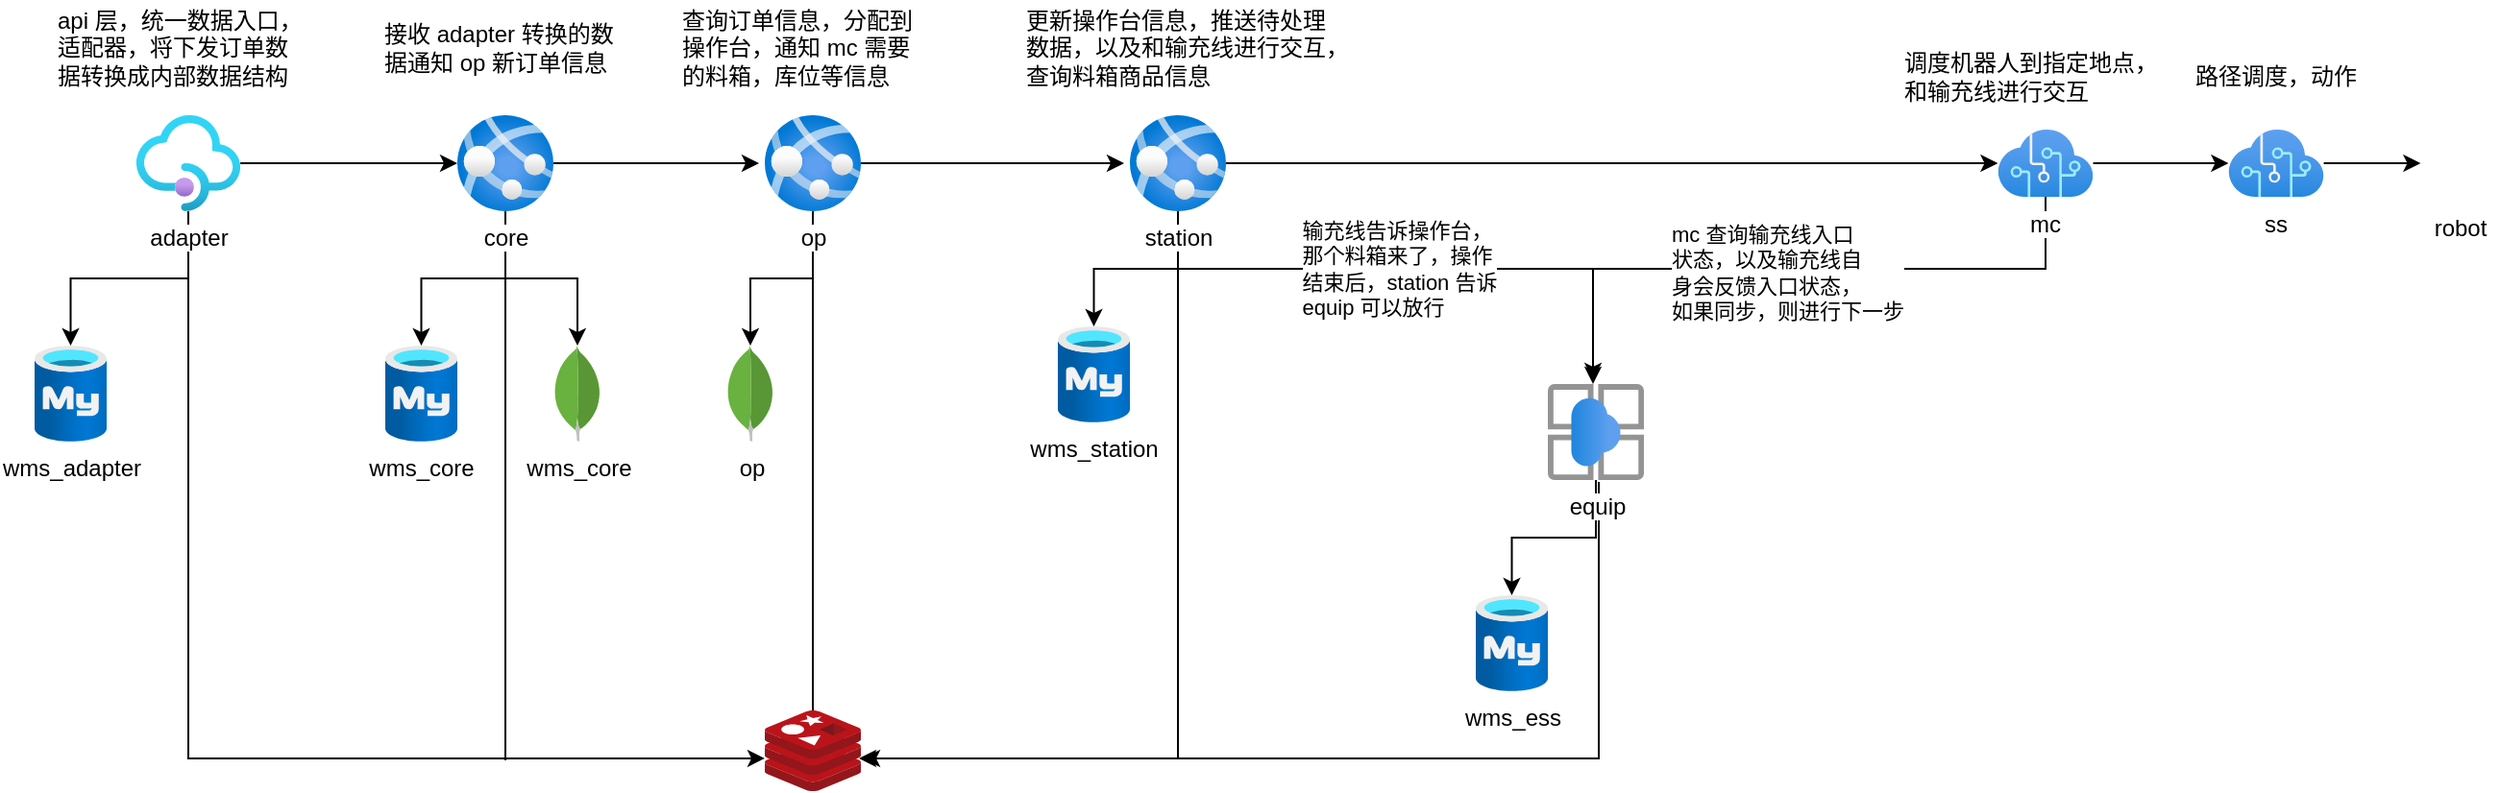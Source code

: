 <mxfile version="14.4.3" type="github">
  <diagram id="qsA4LFFCEY-i6ZN9s8wt" name="Page-1">
    <mxGraphModel dx="2192" dy="802" grid="1" gridSize="10" guides="1" tooltips="1" connect="1" arrows="1" fold="1" page="1" pageScale="1" pageWidth="827" pageHeight="1169" math="0" shadow="0">
      <root>
        <mxCell id="0" />
        <mxCell id="1" parent="0" />
        <mxCell id="cQgMK63ZiCmz1B0YtC4z-6" style="edgeStyle=orthogonalEdgeStyle;rounded=0;orthogonalLoop=1;jettySize=auto;html=1;exitX=0.5;exitY=1;exitDx=0;exitDy=0;exitPerimeter=0;" edge="1" parent="1" source="cQgMK63ZiCmz1B0YtC4z-3" target="cQgMK63ZiCmz1B0YtC4z-12">
          <mxGeometry relative="1" as="geometry">
            <mxPoint x="-479" y="700" as="targetPoint" />
          </mxGeometry>
        </mxCell>
        <mxCell id="cQgMK63ZiCmz1B0YtC4z-18" style="edgeStyle=orthogonalEdgeStyle;rounded=0;orthogonalLoop=1;jettySize=auto;html=1;entryX=0;entryY=0.5;entryDx=0;entryDy=0;entryPerimeter=0;" edge="1" parent="1" source="cQgMK63ZiCmz1B0YtC4z-3" target="cQgMK63ZiCmz1B0YtC4z-14">
          <mxGeometry relative="1" as="geometry" />
        </mxCell>
        <mxCell id="cQgMK63ZiCmz1B0YtC4z-32" style="edgeStyle=orthogonalEdgeStyle;rounded=0;orthogonalLoop=1;jettySize=auto;html=1;entryX=0;entryY=0.595;entryDx=0;entryDy=0;entryPerimeter=0;" edge="1" parent="1" source="cQgMK63ZiCmz1B0YtC4z-3" target="cQgMK63ZiCmz1B0YtC4z-29">
          <mxGeometry relative="1" as="geometry">
            <mxPoint x="-480.005" y="860" as="targetPoint" />
            <Array as="points">
              <mxPoint x="-480" y="905" />
            </Array>
          </mxGeometry>
        </mxCell>
        <mxCell id="cQgMK63ZiCmz1B0YtC4z-3" value="adapter" style="aspect=fixed;html=1;points=[];align=center;image;fontSize=12;image=img/lib/azure2/app_services/API_Management_Services.svg;strokeWidth=2;" vertex="1" parent="1">
          <mxGeometry x="-507.09" y="570" width="54.17" height="50" as="geometry" />
        </mxCell>
        <mxCell id="cQgMK63ZiCmz1B0YtC4z-9" value="api&amp;nbsp;层，统一数据入口，&lt;br&gt;适配器，将下发订单数&lt;br&gt;据转换成内部数据结构" style="text;html=1;align=left;verticalAlign=middle;resizable=0;points=[];autosize=1;" vertex="1" parent="1">
          <mxGeometry x="-550" y="510" width="140" height="50" as="geometry" />
        </mxCell>
        <mxCell id="cQgMK63ZiCmz1B0YtC4z-12" value="wms_adapter" style="aspect=fixed;html=1;points=[];align=center;image;fontSize=12;image=img/lib/azure2/databases/Azure_Database_MySQL_Server.svg;strokeWidth=2;" vertex="1" parent="1">
          <mxGeometry x="-560" y="690" width="37.5" height="50" as="geometry" />
        </mxCell>
        <mxCell id="cQgMK63ZiCmz1B0YtC4z-21" style="edgeStyle=orthogonalEdgeStyle;rounded=0;orthogonalLoop=1;jettySize=auto;html=1;" edge="1" parent="1" source="cQgMK63ZiCmz1B0YtC4z-14" target="cQgMK63ZiCmz1B0YtC4z-20">
          <mxGeometry relative="1" as="geometry" />
        </mxCell>
        <mxCell id="cQgMK63ZiCmz1B0YtC4z-26" style="edgeStyle=orthogonalEdgeStyle;rounded=0;orthogonalLoop=1;jettySize=auto;html=1;entryX=-0.06;entryY=0.5;entryDx=0;entryDy=0;entryPerimeter=0;" edge="1" parent="1" source="cQgMK63ZiCmz1B0YtC4z-14" target="cQgMK63ZiCmz1B0YtC4z-25">
          <mxGeometry relative="1" as="geometry" />
        </mxCell>
        <mxCell id="cQgMK63ZiCmz1B0YtC4z-38" style="edgeStyle=orthogonalEdgeStyle;rounded=0;orthogonalLoop=1;jettySize=auto;html=1;" edge="1" parent="1" source="cQgMK63ZiCmz1B0YtC4z-14" target="cQgMK63ZiCmz1B0YtC4z-37">
          <mxGeometry relative="1" as="geometry" />
        </mxCell>
        <mxCell id="cQgMK63ZiCmz1B0YtC4z-39" style="edgeStyle=orthogonalEdgeStyle;rounded=0;orthogonalLoop=1;jettySize=auto;html=1;endArrow=none;endFill=0;" edge="1" parent="1">
          <mxGeometry relative="1" as="geometry">
            <mxPoint x="-315" y="906" as="targetPoint" />
            <mxPoint x="-315" y="626" as="sourcePoint" />
          </mxGeometry>
        </mxCell>
        <mxCell id="cQgMK63ZiCmz1B0YtC4z-14" value="core" style="aspect=fixed;html=1;points=[];align=center;image;fontSize=12;image=img/lib/azure2/app_services/App_Services.svg;strokeWidth=2;" vertex="1" parent="1">
          <mxGeometry x="-340" y="570" width="50" height="50" as="geometry" />
        </mxCell>
        <mxCell id="cQgMK63ZiCmz1B0YtC4z-20" value="wms_core" style="aspect=fixed;html=1;points=[];align=center;image;fontSize=12;image=img/lib/azure2/databases/Azure_Database_MySQL_Server.svg;strokeWidth=2;" vertex="1" parent="1">
          <mxGeometry x="-377.5" y="690" width="37.5" height="50" as="geometry" />
        </mxCell>
        <mxCell id="cQgMK63ZiCmz1B0YtC4z-24" value="接收&amp;nbsp;adapter&amp;nbsp;转换的数&lt;br&gt;据通知&amp;nbsp;op&amp;nbsp;新订单信息" style="text;html=1;align=left;verticalAlign=middle;resizable=0;points=[];autosize=1;" vertex="1" parent="1">
          <mxGeometry x="-380" y="520" width="130" height="30" as="geometry" />
        </mxCell>
        <mxCell id="cQgMK63ZiCmz1B0YtC4z-28" style="edgeStyle=orthogonalEdgeStyle;rounded=0;orthogonalLoop=1;jettySize=auto;html=1;" edge="1" parent="1" source="cQgMK63ZiCmz1B0YtC4z-25" target="cQgMK63ZiCmz1B0YtC4z-27">
          <mxGeometry relative="1" as="geometry" />
        </mxCell>
        <mxCell id="cQgMK63ZiCmz1B0YtC4z-40" style="edgeStyle=orthogonalEdgeStyle;rounded=0;orthogonalLoop=1;jettySize=auto;html=1;endArrow=none;endFill=0;" edge="1" parent="1" source="cQgMK63ZiCmz1B0YtC4z-25" target="cQgMK63ZiCmz1B0YtC4z-29">
          <mxGeometry relative="1" as="geometry" />
        </mxCell>
        <mxCell id="cQgMK63ZiCmz1B0YtC4z-44" style="edgeStyle=orthogonalEdgeStyle;rounded=0;orthogonalLoop=1;jettySize=auto;html=1;entryX=-0.06;entryY=0.5;entryDx=0;entryDy=0;entryPerimeter=0;endArrow=classic;endFill=1;" edge="1" parent="1" source="cQgMK63ZiCmz1B0YtC4z-25" target="cQgMK63ZiCmz1B0YtC4z-43">
          <mxGeometry relative="1" as="geometry" />
        </mxCell>
        <mxCell id="cQgMK63ZiCmz1B0YtC4z-25" value="op" style="aspect=fixed;html=1;points=[];align=center;image;fontSize=12;image=img/lib/azure2/app_services/App_Services.svg;strokeWidth=2;" vertex="1" parent="1">
          <mxGeometry x="-180" y="570" width="50" height="50" as="geometry" />
        </mxCell>
        <mxCell id="cQgMK63ZiCmz1B0YtC4z-27" value="op" style="dashed=0;outlineConnect=0;html=1;align=center;labelPosition=center;verticalLabelPosition=bottom;verticalAlign=top;shape=mxgraph.weblogos.mongodb;strokeWidth=2;" vertex="1" parent="1">
          <mxGeometry x="-200" y="690" width="25" height="50" as="geometry" />
        </mxCell>
        <mxCell id="cQgMK63ZiCmz1B0YtC4z-29" value="" style="aspect=fixed;html=1;points=[];align=center;image;fontSize=12;image=img/lib/mscae/Cache_Redis_Product.svg;strokeWidth=2;" vertex="1" parent="1">
          <mxGeometry x="-180" y="880" width="50" height="42" as="geometry" />
        </mxCell>
        <mxCell id="cQgMK63ZiCmz1B0YtC4z-37" value="wms_core" style="dashed=0;outlineConnect=0;html=1;align=center;labelPosition=center;verticalLabelPosition=bottom;verticalAlign=top;shape=mxgraph.weblogos.mongodb;strokeWidth=2;" vertex="1" parent="1">
          <mxGeometry x="-290" y="690" width="25" height="50" as="geometry" />
        </mxCell>
        <mxCell id="cQgMK63ZiCmz1B0YtC4z-42" value="查询订单信息，分配&lt;span&gt;到&lt;br&gt;操作台，&lt;/span&gt;通知&amp;nbsp;mc&amp;nbsp;需要&lt;br&gt;的料箱，库位等信息" style="text;html=1;align=left;verticalAlign=middle;resizable=0;points=[];autosize=1;" vertex="1" parent="1">
          <mxGeometry x="-225" y="510" width="140" height="50" as="geometry" />
        </mxCell>
        <mxCell id="cQgMK63ZiCmz1B0YtC4z-47" style="edgeStyle=orthogonalEdgeStyle;rounded=0;orthogonalLoop=1;jettySize=auto;html=1;endArrow=classic;endFill=1;" edge="1" parent="1" source="cQgMK63ZiCmz1B0YtC4z-43" target="cQgMK63ZiCmz1B0YtC4z-45">
          <mxGeometry relative="1" as="geometry" />
        </mxCell>
        <mxCell id="cQgMK63ZiCmz1B0YtC4z-52" style="edgeStyle=orthogonalEdgeStyle;rounded=0;orthogonalLoop=1;jettySize=auto;html=1;entryX=0.98;entryY=0.595;entryDx=0;entryDy=0;entryPerimeter=0;endArrow=classic;endFill=1;" edge="1" parent="1" source="cQgMK63ZiCmz1B0YtC4z-43" target="cQgMK63ZiCmz1B0YtC4z-29">
          <mxGeometry relative="1" as="geometry">
            <Array as="points">
              <mxPoint x="35" y="905" />
            </Array>
          </mxGeometry>
        </mxCell>
        <mxCell id="cQgMK63ZiCmz1B0YtC4z-63" style="edgeStyle=orthogonalEdgeStyle;rounded=0;orthogonalLoop=1;jettySize=auto;html=1;endArrow=classic;endFill=1;" edge="1" parent="1" source="cQgMK63ZiCmz1B0YtC4z-43" target="cQgMK63ZiCmz1B0YtC4z-59">
          <mxGeometry relative="1" as="geometry" />
        </mxCell>
        <mxCell id="cQgMK63ZiCmz1B0YtC4z-80" value="" style="edgeStyle=orthogonalEdgeStyle;rounded=0;orthogonalLoop=1;jettySize=auto;html=1;entryX=0;entryY=0.53;entryDx=0;entryDy=0;entryPerimeter=0;endArrow=classic;endFill=1;" edge="1" parent="1" source="cQgMK63ZiCmz1B0YtC4z-43" target="cQgMK63ZiCmz1B0YtC4z-64">
          <mxGeometry relative="1" as="geometry">
            <Array as="points">
              <mxPoint x="35" y="650" />
              <mxPoint x="251" y="650" />
            </Array>
          </mxGeometry>
        </mxCell>
        <mxCell id="cQgMK63ZiCmz1B0YtC4z-81" value="&lt;div style=&quot;text-align: left&quot;&gt;&lt;span style=&quot;font-family: &amp;#34;helvetica&amp;#34;&quot;&gt;输充线告诉操作台，&lt;/span&gt;&lt;/div&gt;&lt;span style=&quot;font-family: &amp;#34;helvetica&amp;#34;&quot;&gt;&lt;div style=&quot;text-align: left&quot;&gt;那个料箱来了，操作&lt;/div&gt;&lt;/span&gt;&lt;span style=&quot;font-family: &amp;#34;helvetica&amp;#34;&quot;&gt;&lt;div style=&quot;text-align: left&quot;&gt;结束后，station&amp;nbsp;告诉&lt;/div&gt;&lt;/span&gt;&lt;span style=&quot;font-family: &amp;#34;helvetica&amp;#34;&quot;&gt;&lt;div style=&quot;text-align: left&quot;&gt;equip&amp;nbsp;可以放行&lt;/div&gt;&lt;/span&gt;" style="edgeLabel;html=1;align=center;verticalAlign=middle;resizable=0;points=[];" vertex="1" connectable="0" parent="cQgMK63ZiCmz1B0YtC4z-80">
          <mxGeometry x="-0.196" y="3" relative="1" as="geometry">
            <mxPoint x="22" y="3" as="offset" />
          </mxGeometry>
        </mxCell>
        <mxCell id="cQgMK63ZiCmz1B0YtC4z-43" value="station" style="aspect=fixed;html=1;points=[];align=center;image;fontSize=12;image=img/lib/azure2/app_services/App_Services.svg;strokeWidth=2;" vertex="1" parent="1">
          <mxGeometry x="10" y="570" width="50" height="50" as="geometry" />
        </mxCell>
        <mxCell id="cQgMK63ZiCmz1B0YtC4z-45" value="wms_station" style="aspect=fixed;html=1;points=[];align=center;image;fontSize=12;image=img/lib/azure2/databases/Azure_Database_MySQL_Server.svg;strokeWidth=2;" vertex="1" parent="1">
          <mxGeometry x="-27.5" y="680" width="37.5" height="50" as="geometry" />
        </mxCell>
        <mxCell id="cQgMK63ZiCmz1B0YtC4z-54" value="更新操作台信息，推送待处理&lt;br&gt;数据，以及和输充线进行交互，&lt;br&gt;查询料箱商品信息" style="text;html=1;align=left;verticalAlign=middle;resizable=0;points=[];autosize=1;" vertex="1" parent="1">
          <mxGeometry x="-46" y="510" width="180" height="50" as="geometry" />
        </mxCell>
        <mxCell id="cQgMK63ZiCmz1B0YtC4z-56" value="robot" style="shape=image;html=1;verticalAlign=top;verticalLabelPosition=bottom;labelBackgroundColor=#ffffff;imageAspect=0;aspect=fixed;image=https://cdn2.iconfinder.com/data/icons/free-1/128/Android__logo__robot-128.png;strokeWidth=2;" vertex="1" parent="1">
          <mxGeometry x="681.7" y="575" width="40" height="40" as="geometry" />
        </mxCell>
        <mxCell id="cQgMK63ZiCmz1B0YtC4z-58" style="edgeStyle=orthogonalEdgeStyle;rounded=0;orthogonalLoop=1;jettySize=auto;html=1;endArrow=classic;endFill=1;" edge="1" parent="1" source="cQgMK63ZiCmz1B0YtC4z-57" target="cQgMK63ZiCmz1B0YtC4z-56">
          <mxGeometry relative="1" as="geometry" />
        </mxCell>
        <mxCell id="cQgMK63ZiCmz1B0YtC4z-57" value="ss" style="aspect=fixed;html=1;points=[];align=center;image;fontSize=12;image=img/lib/azure2/ai_machine_learning/Cognitive_Services.svg;strokeWidth=2;" vertex="1" parent="1">
          <mxGeometry x="581.7" y="577.5" width="49.58" height="35" as="geometry" />
        </mxCell>
        <mxCell id="cQgMK63ZiCmz1B0YtC4z-60" value="" style="edgeStyle=orthogonalEdgeStyle;rounded=0;orthogonalLoop=1;jettySize=auto;html=1;endArrow=classic;endFill=1;" edge="1" parent="1" source="cQgMK63ZiCmz1B0YtC4z-59" target="cQgMK63ZiCmz1B0YtC4z-57">
          <mxGeometry relative="1" as="geometry" />
        </mxCell>
        <mxCell id="cQgMK63ZiCmz1B0YtC4z-78" value="" style="edgeStyle=orthogonalEdgeStyle;rounded=0;orthogonalLoop=1;jettySize=auto;html=1;entryX=-0.04;entryY=0.53;entryDx=0;entryDy=0;entryPerimeter=0;endArrow=classic;endFill=1;align=left;" edge="1" parent="1" source="cQgMK63ZiCmz1B0YtC4z-59" target="cQgMK63ZiCmz1B0YtC4z-64">
          <mxGeometry relative="1" as="geometry">
            <Array as="points">
              <mxPoint x="487" y="650" />
              <mxPoint x="251" y="650" />
            </Array>
          </mxGeometry>
        </mxCell>
        <mxCell id="cQgMK63ZiCmz1B0YtC4z-82" value="&lt;span style=&quot;font-family: &amp;#34;helvetica&amp;#34;&quot;&gt;mc&amp;nbsp;查询输充线入口&lt;/span&gt;&lt;br style=&quot;font-family: &amp;#34;helvetica&amp;#34;&quot;&gt;&lt;span style=&quot;font-family: &amp;#34;helvetica&amp;#34;&quot;&gt;状态，以及输充线自&lt;/span&gt;&lt;br style=&quot;font-family: &amp;#34;helvetica&amp;#34;&quot;&gt;&lt;span style=&quot;font-family: &amp;#34;helvetica&amp;#34;&quot;&gt;身会反馈入口状态，&lt;/span&gt;&lt;br style=&quot;font-family: &amp;#34;helvetica&amp;#34;&quot;&gt;&lt;span style=&quot;font-family: &amp;#34;helvetica&amp;#34;&quot;&gt;如果同步，则进行下一步&lt;/span&gt;" style="edgeLabel;html=1;align=left;verticalAlign=middle;resizable=0;points=[];" vertex="1" connectable="0" parent="cQgMK63ZiCmz1B0YtC4z-78">
          <mxGeometry x="0.233" y="2" relative="1" as="geometry">
            <mxPoint x="-30" as="offset" />
          </mxGeometry>
        </mxCell>
        <mxCell id="cQgMK63ZiCmz1B0YtC4z-59" value="mc" style="aspect=fixed;html=1;points=[];align=center;image;fontSize=12;image=img/lib/azure2/ai_machine_learning/Cognitive_Services.svg;strokeWidth=2;" vertex="1" parent="1">
          <mxGeometry x="461.7" y="577.5" width="49.58" height="35" as="geometry" />
        </mxCell>
        <mxCell id="cQgMK63ZiCmz1B0YtC4z-61" value="路径调度，动作" style="text;html=1;align=center;verticalAlign=middle;resizable=0;points=[];autosize=1;" vertex="1" parent="1">
          <mxGeometry x="556.49" y="540" width="100" height="20" as="geometry" />
        </mxCell>
        <mxCell id="cQgMK63ZiCmz1B0YtC4z-62" value="调度机器人到指定地点，&lt;br&gt;和输充线进行交互" style="text;html=1;align=left;verticalAlign=middle;resizable=0;points=[];autosize=1;" vertex="1" parent="1">
          <mxGeometry x="411.49" y="535" width="150" height="30" as="geometry" />
        </mxCell>
        <mxCell id="cQgMK63ZiCmz1B0YtC4z-69" style="edgeStyle=orthogonalEdgeStyle;rounded=0;orthogonalLoop=1;jettySize=auto;html=1;endArrow=classic;endFill=1;" edge="1" parent="1" source="cQgMK63ZiCmz1B0YtC4z-64" target="cQgMK63ZiCmz1B0YtC4z-66">
          <mxGeometry relative="1" as="geometry" />
        </mxCell>
        <mxCell id="cQgMK63ZiCmz1B0YtC4z-70" style="edgeStyle=orthogonalEdgeStyle;rounded=0;orthogonalLoop=1;jettySize=auto;html=1;entryX=1.02;entryY=0.595;entryDx=0;entryDy=0;entryPerimeter=0;endArrow=classic;endFill=1;exitX=1.02;exitY=0.47;exitDx=0;exitDy=0;exitPerimeter=0;" edge="1" parent="1" source="cQgMK63ZiCmz1B0YtC4z-64" target="cQgMK63ZiCmz1B0YtC4z-29">
          <mxGeometry relative="1" as="geometry">
            <Array as="points">
              <mxPoint x="254" y="905" />
            </Array>
          </mxGeometry>
        </mxCell>
        <mxCell id="cQgMK63ZiCmz1B0YtC4z-64" value="equip" style="aspect=fixed;html=1;points=[];align=center;image;fontSize=12;image=img/lib/azure2/app_services/App_Service_Environments.svg;strokeWidth=2;direction=south;" vertex="1" parent="1">
          <mxGeometry x="227.5" y="710" width="50" height="50" as="geometry" />
        </mxCell>
        <mxCell id="cQgMK63ZiCmz1B0YtC4z-66" value="wms_ess" style="aspect=fixed;html=1;points=[];align=center;image;fontSize=12;image=img/lib/azure2/databases/Azure_Database_MySQL_Server.svg;strokeWidth=2;" vertex="1" parent="1">
          <mxGeometry x="190" y="820" width="37.5" height="50" as="geometry" />
        </mxCell>
      </root>
    </mxGraphModel>
  </diagram>
</mxfile>
